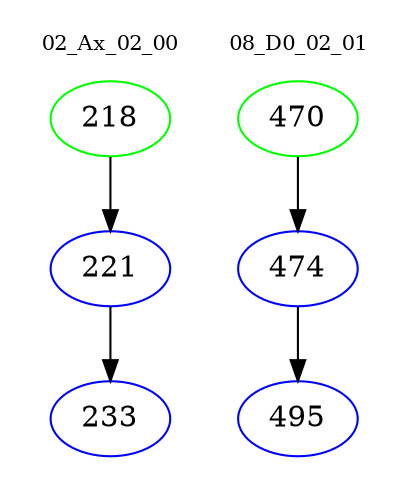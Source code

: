 digraph{
subgraph cluster_0 {
color = white
label = "02_Ax_02_00";
fontsize=10;
T0_218 [label="218", color="green"]
T0_218 -> T0_221 [color="black"]
T0_221 [label="221", color="blue"]
T0_221 -> T0_233 [color="black"]
T0_233 [label="233", color="blue"]
}
subgraph cluster_1 {
color = white
label = "08_D0_02_01";
fontsize=10;
T1_470 [label="470", color="green"]
T1_470 -> T1_474 [color="black"]
T1_474 [label="474", color="blue"]
T1_474 -> T1_495 [color="black"]
T1_495 [label="495", color="blue"]
}
}
